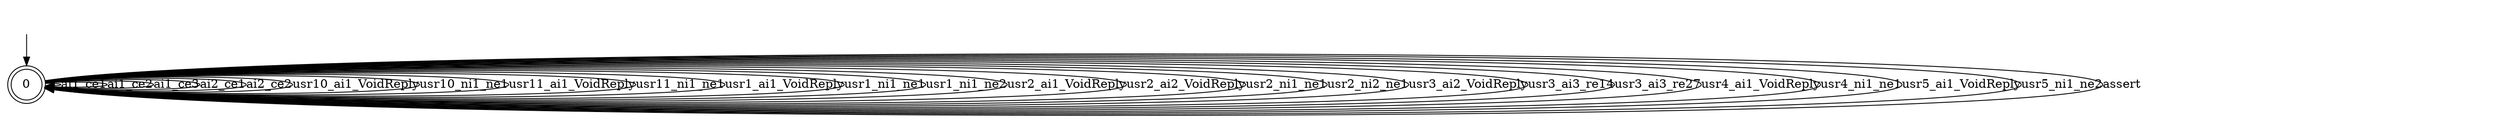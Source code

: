 digraph T5 {
0 [label="0", shape=doublecircle];
0 -> 0  [label="ai1_ce1"];
0 -> 0  [label="ai1_ce2"];
0 -> 0  [label="ai1_ce3"];
0 -> 0  [label="ai2_ce1"];
0 -> 0  [label="ai2_ce2"];
0 -> 0  [label="usr10_ai1_VoidReply"];
0 -> 0  [label="usr10_ni1_ne1"];
0 -> 0  [label="usr11_ai1_VoidReply"];
0 -> 0  [label="usr11_ni1_ne1"];
0 -> 0  [label="usr1_ai1_VoidReply"];
0 -> 0  [label="usr1_ni1_ne1"];
0 -> 0  [label="usr1_ni1_ne2"];
0 -> 0  [label="usr2_ai1_VoidReply"];
0 -> 0  [label="usr2_ai2_VoidReply"];
0 -> 0  [label="usr2_ni1_ne1"];
0 -> 0  [label="usr2_ni2_ne1"];
0 -> 0  [label="usr3_ai2_VoidReply"];
0 -> 0  [label="usr3_ai3_re14"];
0 -> 0  [label="usr3_ai3_re27"];
0 -> 0  [label="usr4_ai1_VoidReply"];
0 -> 0  [label="usr4_ni1_ne1"];
0 -> 0  [label="usr5_ai1_VoidReply"];
0 -> 0  [label="usr5_ni1_ne2"];
0 -> 0  [label="assert"];
__start0 [label="", shape=none];
__start0 -> 0  [label=""];
}
